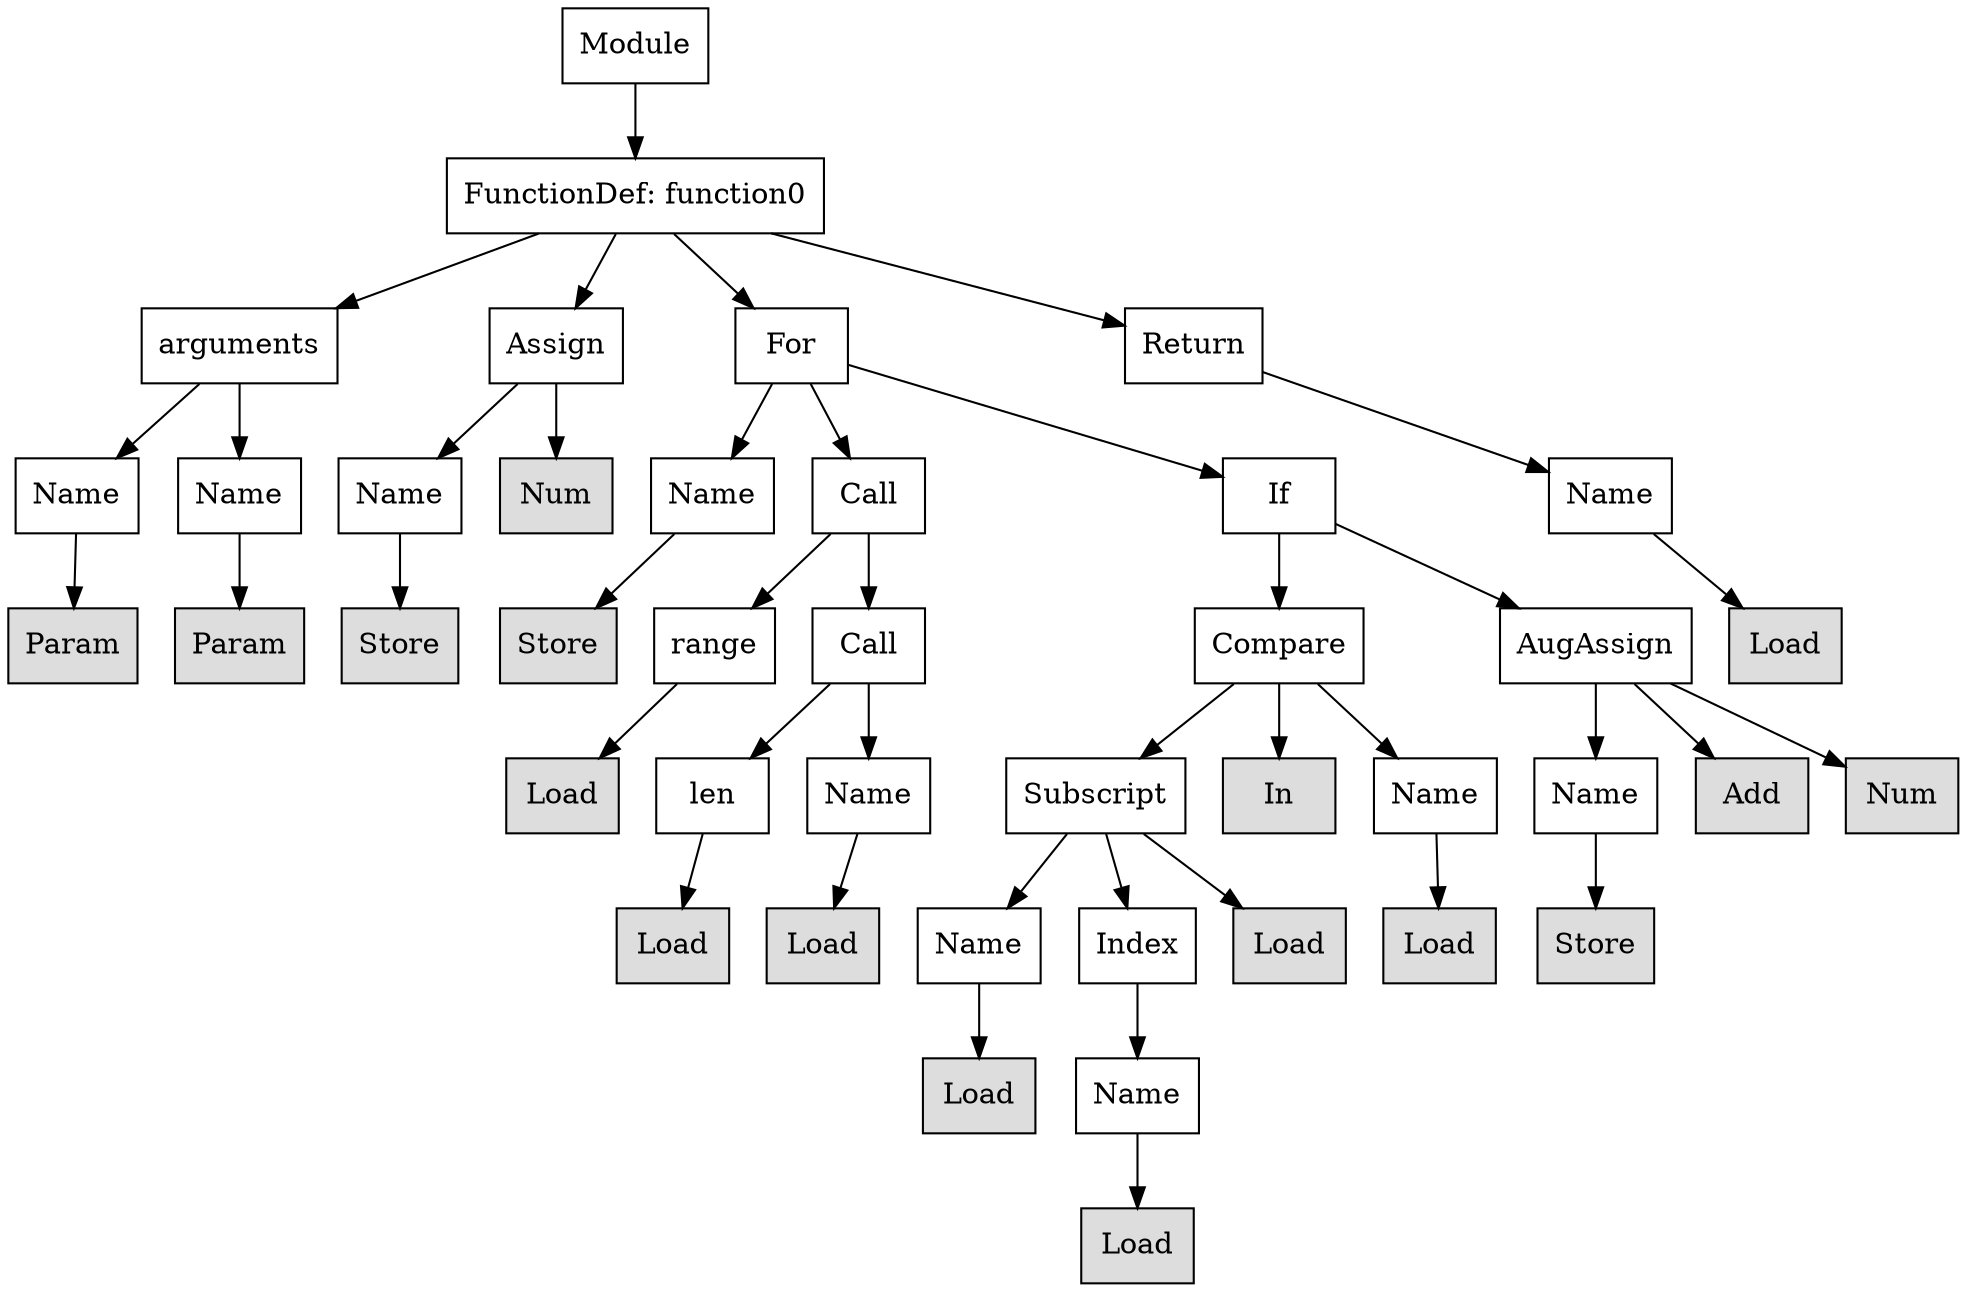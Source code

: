 digraph G {
n0 [shape=rect, label="Module"];
n1 [shape=rect, label="FunctionDef: function0"];
n2 [shape=rect, label="arguments"];
n3 [shape=rect, label="Assign"];
n4 [shape=rect, label="For"];
n5 [shape=rect, label="Return"];
n6 [shape=rect, label="Name"];
n7 [shape=rect, label="Name"];
n8 [shape=rect, label="Name"];
n9 [shape=rect, label="Num" style="filled" fillcolor="#dddddd"];
n10 [shape=rect, label="Name"];
n11 [shape=rect, label="Call"];
n12 [shape=rect, label="If"];
n13 [shape=rect, label="Name"];
n14 [shape=rect, label="Param" style="filled" fillcolor="#dddddd"];
n15 [shape=rect, label="Param" style="filled" fillcolor="#dddddd"];
n16 [shape=rect, label="Store" style="filled" fillcolor="#dddddd"];
n17 [shape=rect, label="Store" style="filled" fillcolor="#dddddd"];
n18 [shape=rect, label="range"];
n19 [shape=rect, label="Call"];
n20 [shape=rect, label="Compare"];
n21 [shape=rect, label="AugAssign"];
n22 [shape=rect, label="Load" style="filled" fillcolor="#dddddd"];
n23 [shape=rect, label="Load" style="filled" fillcolor="#dddddd"];
n24 [shape=rect, label="len"];
n25 [shape=rect, label="Name"];
n26 [shape=rect, label="Subscript"];
n27 [shape=rect, label="In" style="filled" fillcolor="#dddddd"];
n28 [shape=rect, label="Name"];
n29 [shape=rect, label="Name"];
n30 [shape=rect, label="Add" style="filled" fillcolor="#dddddd"];
n31 [shape=rect, label="Num" style="filled" fillcolor="#dddddd"];
n32 [shape=rect, label="Load" style="filled" fillcolor="#dddddd"];
n33 [shape=rect, label="Load" style="filled" fillcolor="#dddddd"];
n34 [shape=rect, label="Name"];
n35 [shape=rect, label="Index"];
n36 [shape=rect, label="Load" style="filled" fillcolor="#dddddd"];
n37 [shape=rect, label="Load" style="filled" fillcolor="#dddddd"];
n38 [shape=rect, label="Store" style="filled" fillcolor="#dddddd"];
n39 [shape=rect, label="Load" style="filled" fillcolor="#dddddd"];
n40 [shape=rect, label="Name"];
n41 [shape=rect, label="Load" style="filled" fillcolor="#dddddd"];
n0 -> n1;
n1 -> n2;
n1 -> n3;
n1 -> n4;
n1 -> n5;
n2 -> n6;
n2 -> n7;
n3 -> n8;
n3 -> n9;
n4 -> n10;
n4 -> n11;
n4 -> n12;
n5 -> n13;
n6 -> n14;
n7 -> n15;
n8 -> n16;
n10 -> n17;
n11 -> n18;
n11 -> n19;
n12 -> n20;
n12 -> n21;
n13 -> n22;
n18 -> n23;
n19 -> n24;
n19 -> n25;
n20 -> n26;
n20 -> n27;
n20 -> n28;
n21 -> n29;
n21 -> n30;
n21 -> n31;
n24 -> n32;
n25 -> n33;
n26 -> n34;
n26 -> n35;
n26 -> n36;
n28 -> n37;
n29 -> n38;
n34 -> n39;
n35 -> n40;
n40 -> n41;
}
